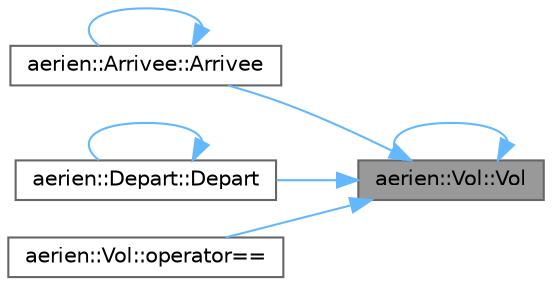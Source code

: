 digraph "aerien::Vol::Vol"
{
 // LATEX_PDF_SIZE
  bgcolor="transparent";
  edge [fontname=Helvetica,fontsize=10,labelfontname=Helvetica,labelfontsize=10];
  node [fontname=Helvetica,fontsize=10,shape=box,height=0.2,width=0.4];
  rankdir="RL";
  Node1 [id="Node000001",label="aerien::Vol::Vol",height=0.2,width=0.4,color="gray40", fillcolor="grey60", style="filled", fontcolor="black",tooltip="Constructeur avec paramètres Initialise un objet Vol avec les informations fournies."];
  Node1 -> Node2 [id="edge1_Node000001_Node000002",dir="back",color="steelblue1",style="solid",tooltip=" "];
  Node2 [id="Node000002",label="aerien::Arrivee::Arrivee",height=0.2,width=0.4,color="grey40", fillcolor="white", style="filled",URL="$classaerien_1_1_arrivee.html#a5d7ac3132da06e38755f77cf4420c7d3",tooltip="Constructeur avec paramètres Initialise un vol d'arrivée avec les informations fournies."];
  Node2 -> Node2 [id="edge2_Node000002_Node000002",dir="back",color="steelblue1",style="solid",tooltip=" "];
  Node1 -> Node3 [id="edge3_Node000001_Node000003",dir="back",color="steelblue1",style="solid",tooltip=" "];
  Node3 [id="Node000003",label="aerien::Depart::Depart",height=0.2,width=0.4,color="grey40", fillcolor="white", style="filled",URL="$classaerien_1_1_depart.html#a9bffdabea276b7b66dd9bb2cc3fe8ef5",tooltip="Constructeur avec paramètres Initialise un vol de départ avec les attributs du vol de base et ceux sp..."];
  Node3 -> Node3 [id="edge4_Node000003_Node000003",dir="back",color="steelblue1",style="solid",tooltip=" "];
  Node1 -> Node4 [id="edge5_Node000001_Node000004",dir="back",color="steelblue1",style="solid",tooltip=" "];
  Node4 [id="Node000004",label="aerien::Vol::operator==",height=0.2,width=0.4,color="grey40", fillcolor="white", style="filled",URL="$classaerien_1_1_vol.html#aabf74168cf6d45917ec3d36c23390533",tooltip="Surcharge de l’opérateur d’égalité"];
  Node1 -> Node1 [id="edge6_Node000001_Node000001",dir="back",color="steelblue1",style="solid",tooltip=" "];
}
